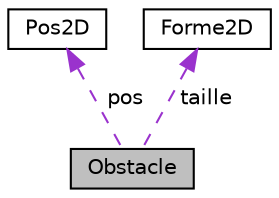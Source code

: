 digraph "Obstacle"
{
  edge [fontname="Helvetica",fontsize="10",labelfontname="Helvetica",labelfontsize="10"];
  node [fontname="Helvetica",fontsize="10",shape=record];
  Node1 [label="Obstacle",height=0.2,width=0.4,color="black", fillcolor="grey75", style="filled", fontcolor="black"];
  Node2 -> Node1 [dir="back",color="darkorchid3",fontsize="10",style="dashed",label=" pos" ,fontname="Helvetica"];
  Node2 [label="Pos2D",height=0.2,width=0.4,color="black", fillcolor="white", style="filled",URL="$classPos2D.html"];
  Node3 -> Node1 [dir="back",color="darkorchid3",fontsize="10",style="dashed",label=" taille" ,fontname="Helvetica"];
  Node3 [label="Forme2D",height=0.2,width=0.4,color="black", fillcolor="white", style="filled",URL="$classForme2D.html"];
}
